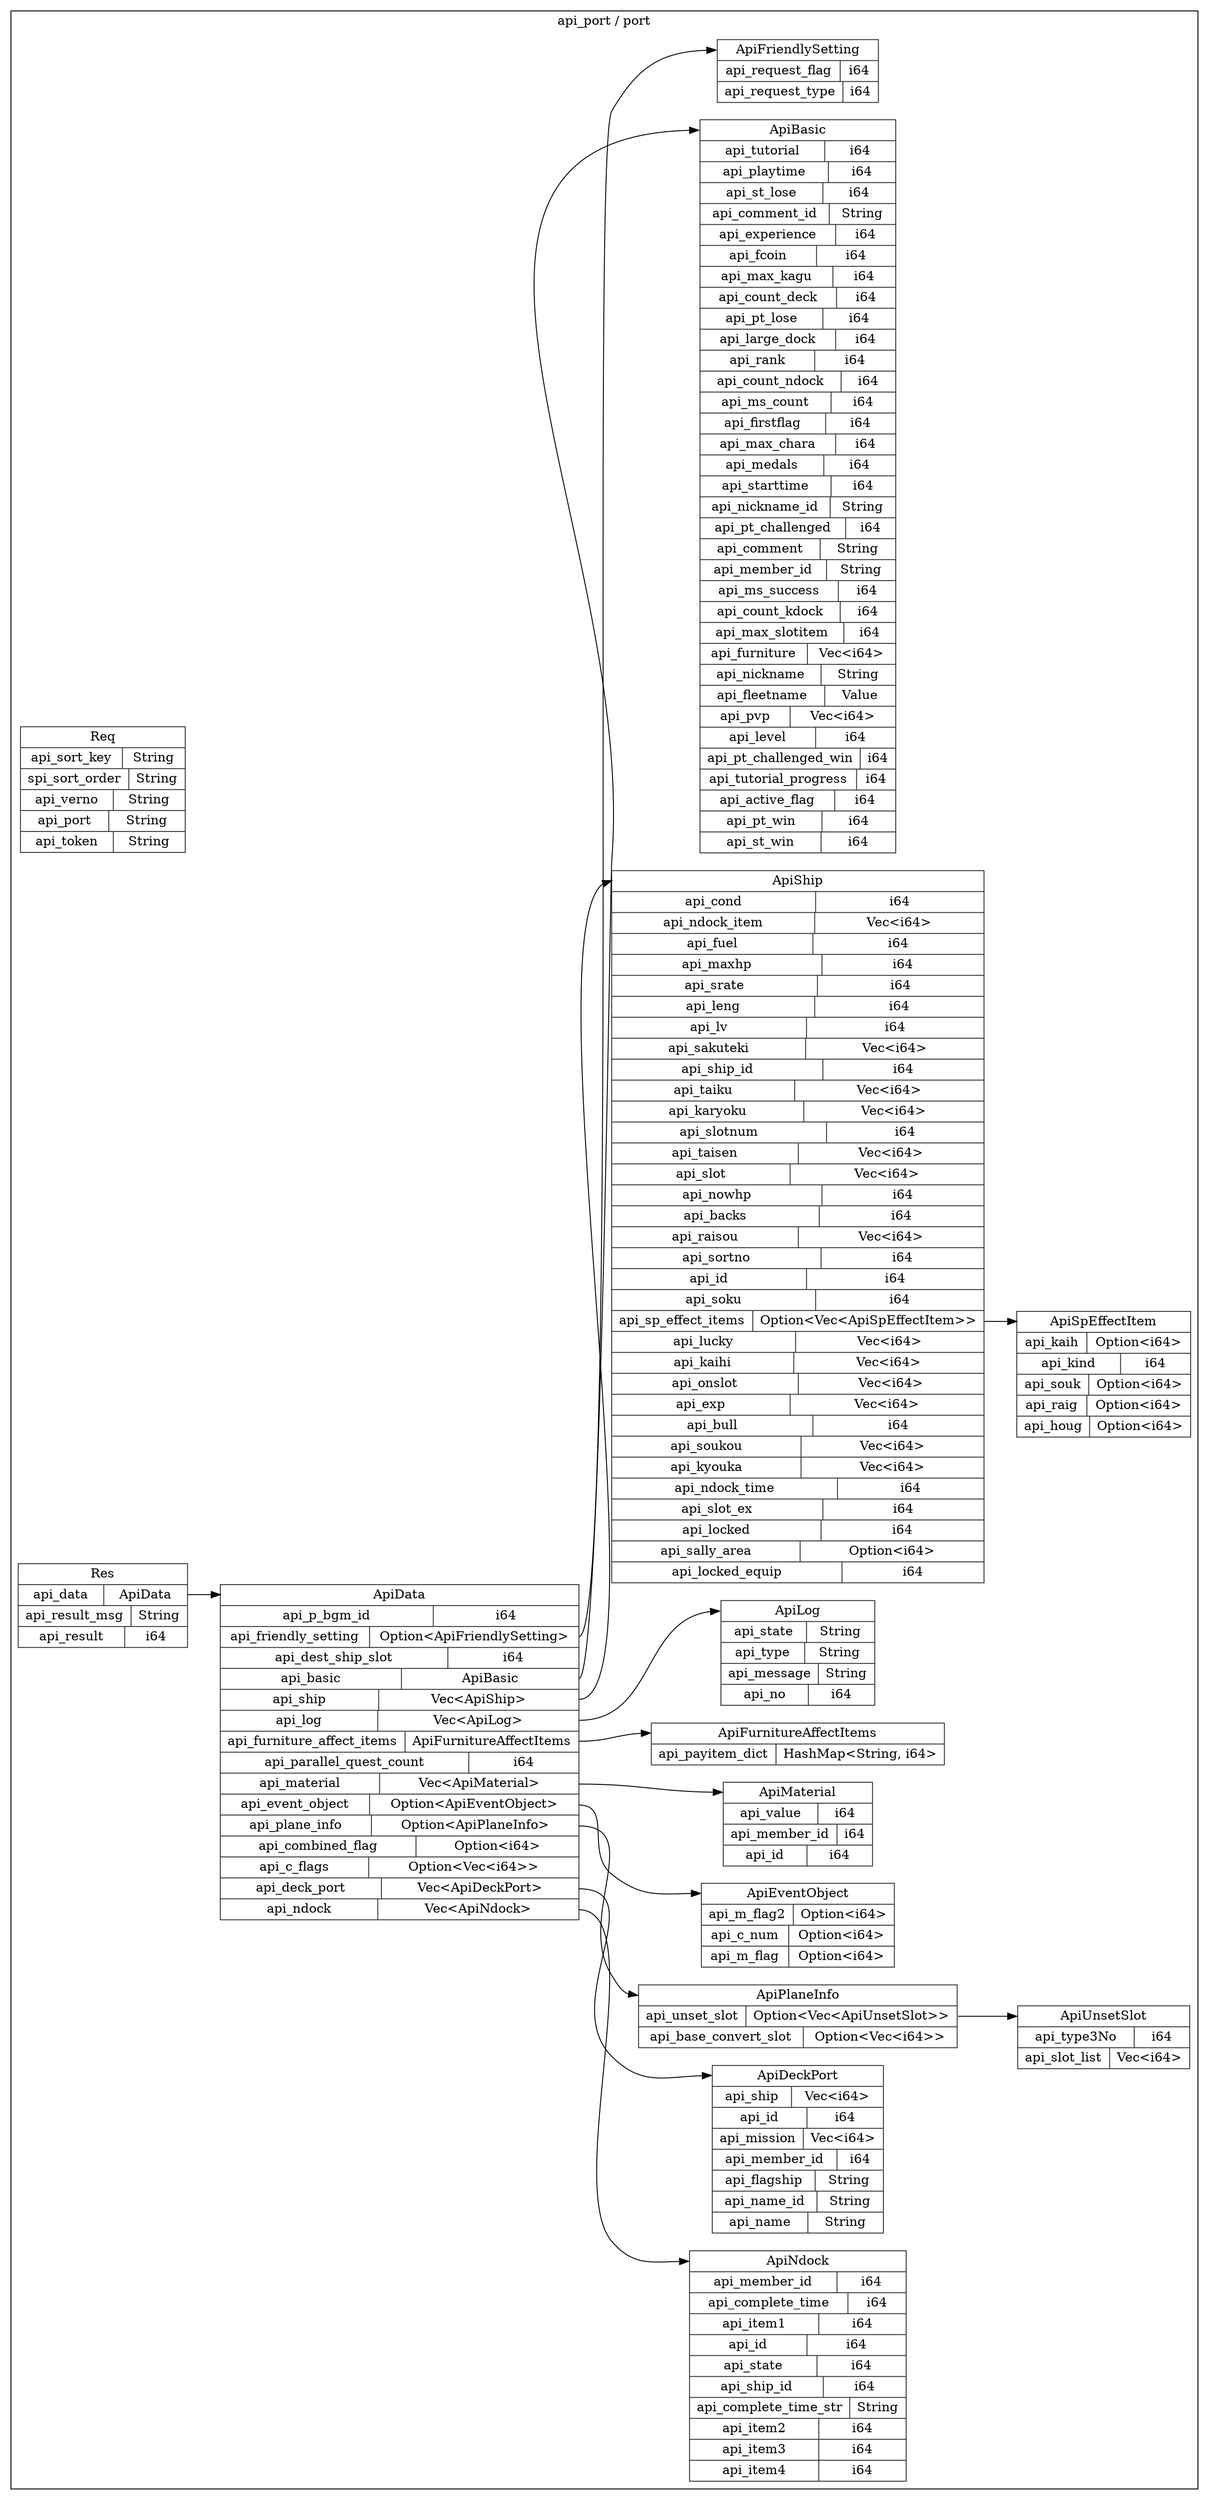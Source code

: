 digraph {
  rankdir=LR;
  subgraph cluster_0 {
    label="api_port / port";
    node [style="filled", color=white, style="solid", color=gray20];
    api_port__port__Req [label="<Req> Req  | { api_sort_key | <api_sort_key> String } | { spi_sort_order | <spi_sort_order> String } | { api_verno | <api_verno> String } | { api_port | <api_port> String } | { api_token | <api_token> String }", shape=record];
    api_port__port__ApiFurnitureAffectItems [label="<ApiFurnitureAffectItems> ApiFurnitureAffectItems  | { api_payitem_dict | <api_payitem_dict> HashMap\<String, i64\> }", shape=record];
    api_port__port__ApiNdock [label="<ApiNdock> ApiNdock  | { api_member_id | <api_member_id> i64 } | { api_complete_time | <api_complete_time> i64 } | { api_item1 | <api_item1> i64 } | { api_id | <api_id> i64 } | { api_state | <api_state> i64 } | { api_ship_id | <api_ship_id> i64 } | { api_complete_time_str | <api_complete_time_str> String } | { api_item2 | <api_item2> i64 } | { api_item3 | <api_item3> i64 } | { api_item4 | <api_item4> i64 }", shape=record];
    api_port__port__ApiBasic [label="<ApiBasic> ApiBasic  | { api_tutorial | <api_tutorial> i64 } | { api_playtime | <api_playtime> i64 } | { api_st_lose | <api_st_lose> i64 } | { api_comment_id | <api_comment_id> String } | { api_experience | <api_experience> i64 } | { api_fcoin | <api_fcoin> i64 } | { api_max_kagu | <api_max_kagu> i64 } | { api_count_deck | <api_count_deck> i64 } | { api_pt_lose | <api_pt_lose> i64 } | { api_large_dock | <api_large_dock> i64 } | { api_rank | <api_rank> i64 } | { api_count_ndock | <api_count_ndock> i64 } | { api_ms_count | <api_ms_count> i64 } | { api_firstflag | <api_firstflag> i64 } | { api_max_chara | <api_max_chara> i64 } | { api_medals | <api_medals> i64 } | { api_starttime | <api_starttime> i64 } | { api_nickname_id | <api_nickname_id> String } | { api_pt_challenged | <api_pt_challenged> i64 } | { api_comment | <api_comment> String } | { api_member_id | <api_member_id> String } | { api_ms_success | <api_ms_success> i64 } | { api_count_kdock | <api_count_kdock> i64 } | { api_max_slotitem | <api_max_slotitem> i64 } | { api_furniture | <api_furniture> Vec\<i64\> } | { api_nickname | <api_nickname> String } | { api_fleetname | <api_fleetname> Value } | { api_pvp | <api_pvp> Vec\<i64\> } | { api_level | <api_level> i64 } | { api_pt_challenged_win | <api_pt_challenged_win> i64 } | { api_tutorial_progress | <api_tutorial_progress> i64 } | { api_active_flag | <api_active_flag> i64 } | { api_pt_win | <api_pt_win> i64 } | { api_st_win | <api_st_win> i64 }", shape=record];
    api_port__port__ApiLog [label="<ApiLog> ApiLog  | { api_state | <api_state> String } | { api_type | <api_type> String } | { api_message | <api_message> String } | { api_no | <api_no> i64 }", shape=record];
    api_port__port__ApiUnsetSlot [label="<ApiUnsetSlot> ApiUnsetSlot  | { api_type3No | <api_type3No> i64 } | { api_slot_list | <api_slot_list> Vec\<i64\> }", shape=record];
    api_port__port__ApiMaterial [label="<ApiMaterial> ApiMaterial  | { api_value | <api_value> i64 } | { api_member_id | <api_member_id> i64 } | { api_id | <api_id> i64 }", shape=record];
    api_port__port__ApiFriendlySetting [label="<ApiFriendlySetting> ApiFriendlySetting  | { api_request_flag | <api_request_flag> i64 } | { api_request_type | <api_request_type> i64 }", shape=record];
    api_port__port__ApiData [label="<ApiData> ApiData  | { api_p_bgm_id | <api_p_bgm_id> i64 } | { api_friendly_setting | <api_friendly_setting> Option\<ApiFriendlySetting\> } | { api_dest_ship_slot | <api_dest_ship_slot> i64 } | { api_basic | <api_basic> ApiBasic } | { api_ship | <api_ship> Vec\<ApiShip\> } | { api_log | <api_log> Vec\<ApiLog\> } | { api_furniture_affect_items | <api_furniture_affect_items> ApiFurnitureAffectItems } | { api_parallel_quest_count | <api_parallel_quest_count> i64 } | { api_material | <api_material> Vec\<ApiMaterial\> } | { api_event_object | <api_event_object> Option\<ApiEventObject\> } | { api_plane_info | <api_plane_info> Option\<ApiPlaneInfo\> } | { api_combined_flag | <api_combined_flag> Option\<i64\> } | { api_c_flags | <api_c_flags> Option\<Vec\<i64\>\> } | { api_deck_port | <api_deck_port> Vec\<ApiDeckPort\> } | { api_ndock | <api_ndock> Vec\<ApiNdock\> }", shape=record];
    api_port__port__ApiData:api_friendly_setting:e -> api_port__port__ApiFriendlySetting:ApiFriendlySetting:w;
    api_port__port__ApiData:api_basic:e -> api_port__port__ApiBasic:ApiBasic:w;
    api_port__port__ApiShip;
    api_port__port__ApiData:api_ship:e -> api_port__port__ApiShip:ApiShip:w;
    api_port__port__ApiData:api_log:e -> api_port__port__ApiLog:ApiLog:w;
    api_port__port__ApiData:api_furniture_affect_items:e -> api_port__port__ApiFurnitureAffectItems:ApiFurnitureAffectItems:w;
    api_port__port__ApiData:api_material:e -> api_port__port__ApiMaterial:ApiMaterial:w;
    api_port__port__ApiEventObject;
    api_port__port__ApiData:api_event_object:e -> api_port__port__ApiEventObject:ApiEventObject:w;
    api_port__port__ApiPlaneInfo;
    api_port__port__ApiData:api_plane_info:e -> api_port__port__ApiPlaneInfo:ApiPlaneInfo:w;
    api_port__port__ApiDeckPort;
    api_port__port__ApiData:api_deck_port:e -> api_port__port__ApiDeckPort:ApiDeckPort:w;
    api_port__port__ApiData:api_ndock:e -> api_port__port__ApiNdock:ApiNdock:w;
    api_port__port__ApiSpEffectItem [label="<ApiSpEffectItem> ApiSpEffectItem  | { api_kaih | <api_kaih> Option\<i64\> } | { api_kind | <api_kind> i64 } | { api_souk | <api_souk> Option\<i64\> } | { api_raig | <api_raig> Option\<i64\> } | { api_houg | <api_houg> Option\<i64\> }", shape=record];
    api_port__port__ApiShip [label="<ApiShip> ApiShip  | { api_cond | <api_cond> i64 } | { api_ndock_item | <api_ndock_item> Vec\<i64\> } | { api_fuel | <api_fuel> i64 } | { api_maxhp | <api_maxhp> i64 } | { api_srate | <api_srate> i64 } | { api_leng | <api_leng> i64 } | { api_lv | <api_lv> i64 } | { api_sakuteki | <api_sakuteki> Vec\<i64\> } | { api_ship_id | <api_ship_id> i64 } | { api_taiku | <api_taiku> Vec\<i64\> } | { api_karyoku | <api_karyoku> Vec\<i64\> } | { api_slotnum | <api_slotnum> i64 } | { api_taisen | <api_taisen> Vec\<i64\> } | { api_slot | <api_slot> Vec\<i64\> } | { api_nowhp | <api_nowhp> i64 } | { api_backs | <api_backs> i64 } | { api_raisou | <api_raisou> Vec\<i64\> } | { api_sortno | <api_sortno> i64 } | { api_id | <api_id> i64 } | { api_soku | <api_soku> i64 } | { api_sp_effect_items | <api_sp_effect_items> Option\<Vec\<ApiSpEffectItem\>\> } | { api_lucky | <api_lucky> Vec\<i64\> } | { api_kaihi | <api_kaihi> Vec\<i64\> } | { api_onslot | <api_onslot> Vec\<i64\> } | { api_exp | <api_exp> Vec\<i64\> } | { api_bull | <api_bull> i64 } | { api_soukou | <api_soukou> Vec\<i64\> } | { api_kyouka | <api_kyouka> Vec\<i64\> } | { api_ndock_time | <api_ndock_time> i64 } | { api_slot_ex | <api_slot_ex> i64 } | { api_locked | <api_locked> i64 } | { api_sally_area | <api_sally_area> Option\<i64\> } | { api_locked_equip | <api_locked_equip> i64 }", shape=record];
    api_port__port__ApiShip:api_sp_effect_items:e -> api_port__port__ApiSpEffectItem:ApiSpEffectItem:w;
    api_port__port__Res [label="<Res> Res  | { api_data | <api_data> ApiData } | { api_result_msg | <api_result_msg> String } | { api_result | <api_result> i64 }", shape=record];
    api_port__port__Res:api_data:e -> api_port__port__ApiData:ApiData:w;
    api_port__port__ApiPlaneInfo [label="<ApiPlaneInfo> ApiPlaneInfo  | { api_unset_slot | <api_unset_slot> Option\<Vec\<ApiUnsetSlot\>\> } | { api_base_convert_slot | <api_base_convert_slot> Option\<Vec\<i64\>\> }", shape=record];
    api_port__port__ApiPlaneInfo:api_unset_slot:e -> api_port__port__ApiUnsetSlot:ApiUnsetSlot:w;
    api_port__port__ApiEventObject [label="<ApiEventObject> ApiEventObject  | { api_m_flag2 | <api_m_flag2> Option\<i64\> } | { api_c_num | <api_c_num> Option\<i64\> } | { api_m_flag | <api_m_flag> Option\<i64\> }", shape=record];
    api_port__port__ApiDeckPort [label="<ApiDeckPort> ApiDeckPort  | { api_ship | <api_ship> Vec\<i64\> } | { api_id | <api_id> i64 } | { api_mission | <api_mission> Vec\<i64\> } | { api_member_id | <api_member_id> i64 } | { api_flagship | <api_flagship> String } | { api_name_id | <api_name_id> String } | { api_name | <api_name> String }", shape=record];
  }
}
